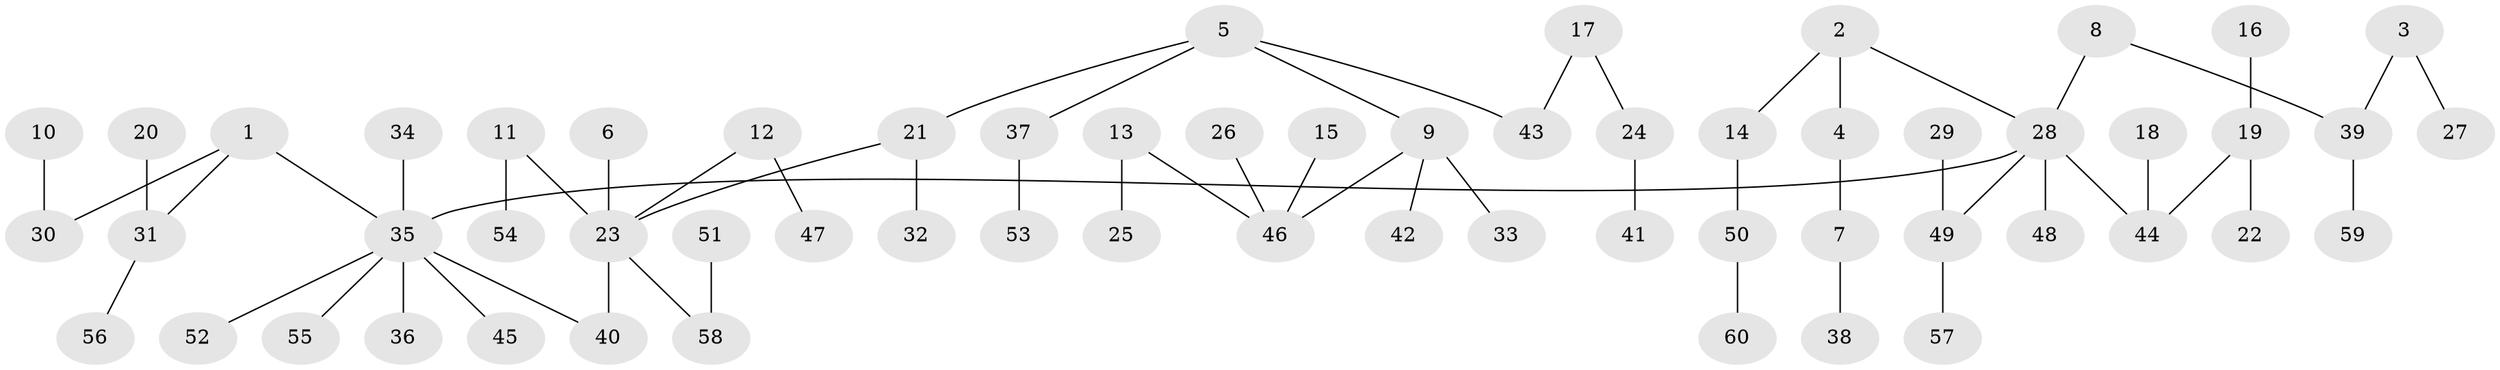 // original degree distribution, {7: 0.025, 4: 0.08333333333333333, 3: 0.10833333333333334, 2: 0.225, 5: 0.025, 1: 0.525, 6: 0.008333333333333333}
// Generated by graph-tools (version 1.1) at 2025/02/03/09/25 03:02:18]
// undirected, 60 vertices, 59 edges
graph export_dot {
graph [start="1"]
  node [color=gray90,style=filled];
  1;
  2;
  3;
  4;
  5;
  6;
  7;
  8;
  9;
  10;
  11;
  12;
  13;
  14;
  15;
  16;
  17;
  18;
  19;
  20;
  21;
  22;
  23;
  24;
  25;
  26;
  27;
  28;
  29;
  30;
  31;
  32;
  33;
  34;
  35;
  36;
  37;
  38;
  39;
  40;
  41;
  42;
  43;
  44;
  45;
  46;
  47;
  48;
  49;
  50;
  51;
  52;
  53;
  54;
  55;
  56;
  57;
  58;
  59;
  60;
  1 -- 30 [weight=1.0];
  1 -- 31 [weight=1.0];
  1 -- 35 [weight=1.0];
  2 -- 4 [weight=1.0];
  2 -- 14 [weight=1.0];
  2 -- 28 [weight=1.0];
  3 -- 27 [weight=1.0];
  3 -- 39 [weight=1.0];
  4 -- 7 [weight=1.0];
  5 -- 9 [weight=1.0];
  5 -- 21 [weight=1.0];
  5 -- 37 [weight=1.0];
  5 -- 43 [weight=1.0];
  6 -- 23 [weight=1.0];
  7 -- 38 [weight=1.0];
  8 -- 28 [weight=1.0];
  8 -- 39 [weight=1.0];
  9 -- 33 [weight=1.0];
  9 -- 42 [weight=1.0];
  9 -- 46 [weight=1.0];
  10 -- 30 [weight=1.0];
  11 -- 23 [weight=1.0];
  11 -- 54 [weight=1.0];
  12 -- 23 [weight=1.0];
  12 -- 47 [weight=1.0];
  13 -- 25 [weight=1.0];
  13 -- 46 [weight=1.0];
  14 -- 50 [weight=1.0];
  15 -- 46 [weight=1.0];
  16 -- 19 [weight=1.0];
  17 -- 24 [weight=1.0];
  17 -- 43 [weight=1.0];
  18 -- 44 [weight=1.0];
  19 -- 22 [weight=1.0];
  19 -- 44 [weight=1.0];
  20 -- 31 [weight=1.0];
  21 -- 23 [weight=1.0];
  21 -- 32 [weight=1.0];
  23 -- 40 [weight=1.0];
  23 -- 58 [weight=1.0];
  24 -- 41 [weight=1.0];
  26 -- 46 [weight=1.0];
  28 -- 35 [weight=1.0];
  28 -- 44 [weight=1.0];
  28 -- 48 [weight=1.0];
  28 -- 49 [weight=1.0];
  29 -- 49 [weight=1.0];
  31 -- 56 [weight=1.0];
  34 -- 35 [weight=1.0];
  35 -- 36 [weight=1.0];
  35 -- 40 [weight=1.0];
  35 -- 45 [weight=1.0];
  35 -- 52 [weight=1.0];
  35 -- 55 [weight=1.0];
  37 -- 53 [weight=1.0];
  39 -- 59 [weight=1.0];
  49 -- 57 [weight=1.0];
  50 -- 60 [weight=1.0];
  51 -- 58 [weight=1.0];
}
